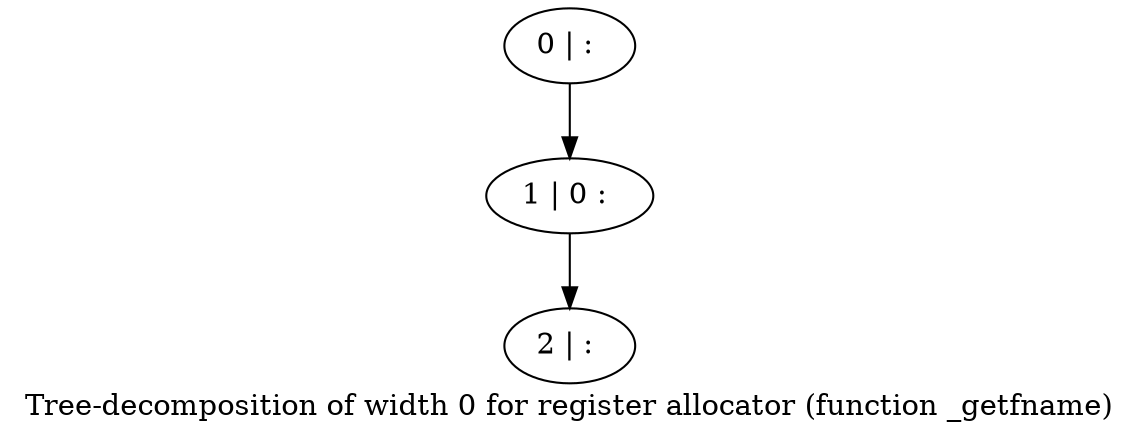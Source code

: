 digraph G {
graph [label="Tree-decomposition of width 0 for register allocator (function _getfname)"]
0[label="0 | : "];
1[label="1 | 0 : "];
2[label="2 | : "];
0->1 ;
1->2 ;
}
